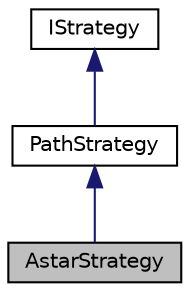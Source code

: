 digraph "AstarStrategy"
{
 // LATEX_PDF_SIZE
  edge [fontname="Helvetica",fontsize="10",labelfontname="Helvetica",labelfontsize="10"];
  node [fontname="Helvetica",fontsize="10",shape=record];
  Node1 [label="AstarStrategy",height=0.2,width=0.4,color="black", fillcolor="grey75", style="filled", fontcolor="black",tooltip="this class inhertis from the PathStrategy class and is responsible for generating the astar path that..."];
  Node2 -> Node1 [dir="back",color="midnightblue",fontsize="10",style="solid",fontname="Helvetica"];
  Node2 [label="PathStrategy",height=0.2,width=0.4,color="black", fillcolor="white", style="filled",URL="$classPathStrategy.html",tooltip="this class inhertis from the IStrategy class and is represents a movement strategy where the entity s..."];
  Node3 -> Node2 [dir="back",color="midnightblue",fontsize="10",style="solid",fontname="Helvetica"];
  Node3 [label="IStrategy",height=0.2,width=0.4,color="black", fillcolor="white", style="filled",URL="$classIStrategy.html",tooltip="Strategy interface."];
}
